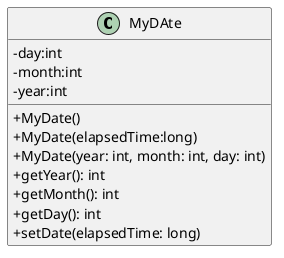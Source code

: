@startuml
skinparam classAttributeIconSize 0
Class MyDAte {
-day:int
-month:int
-year:int
+MyDate()
+MyDate(elapsedTime:long)
+MyDate(year: int, month: int, day: int) 
+getYear(): int                          
+getMonth(): int                         
+getDay(): int                           
+setDate(elapsedTime: long)        

}
@enduml

